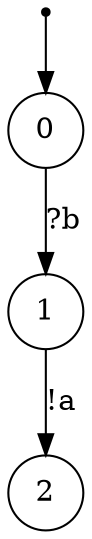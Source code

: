 digraph {
 node [shape=point] ENTRY
 node [shape=circle]
 ENTRY -> 0
0 -> 1 [label="?b"]
1 -> 2 [label="!a"]
}